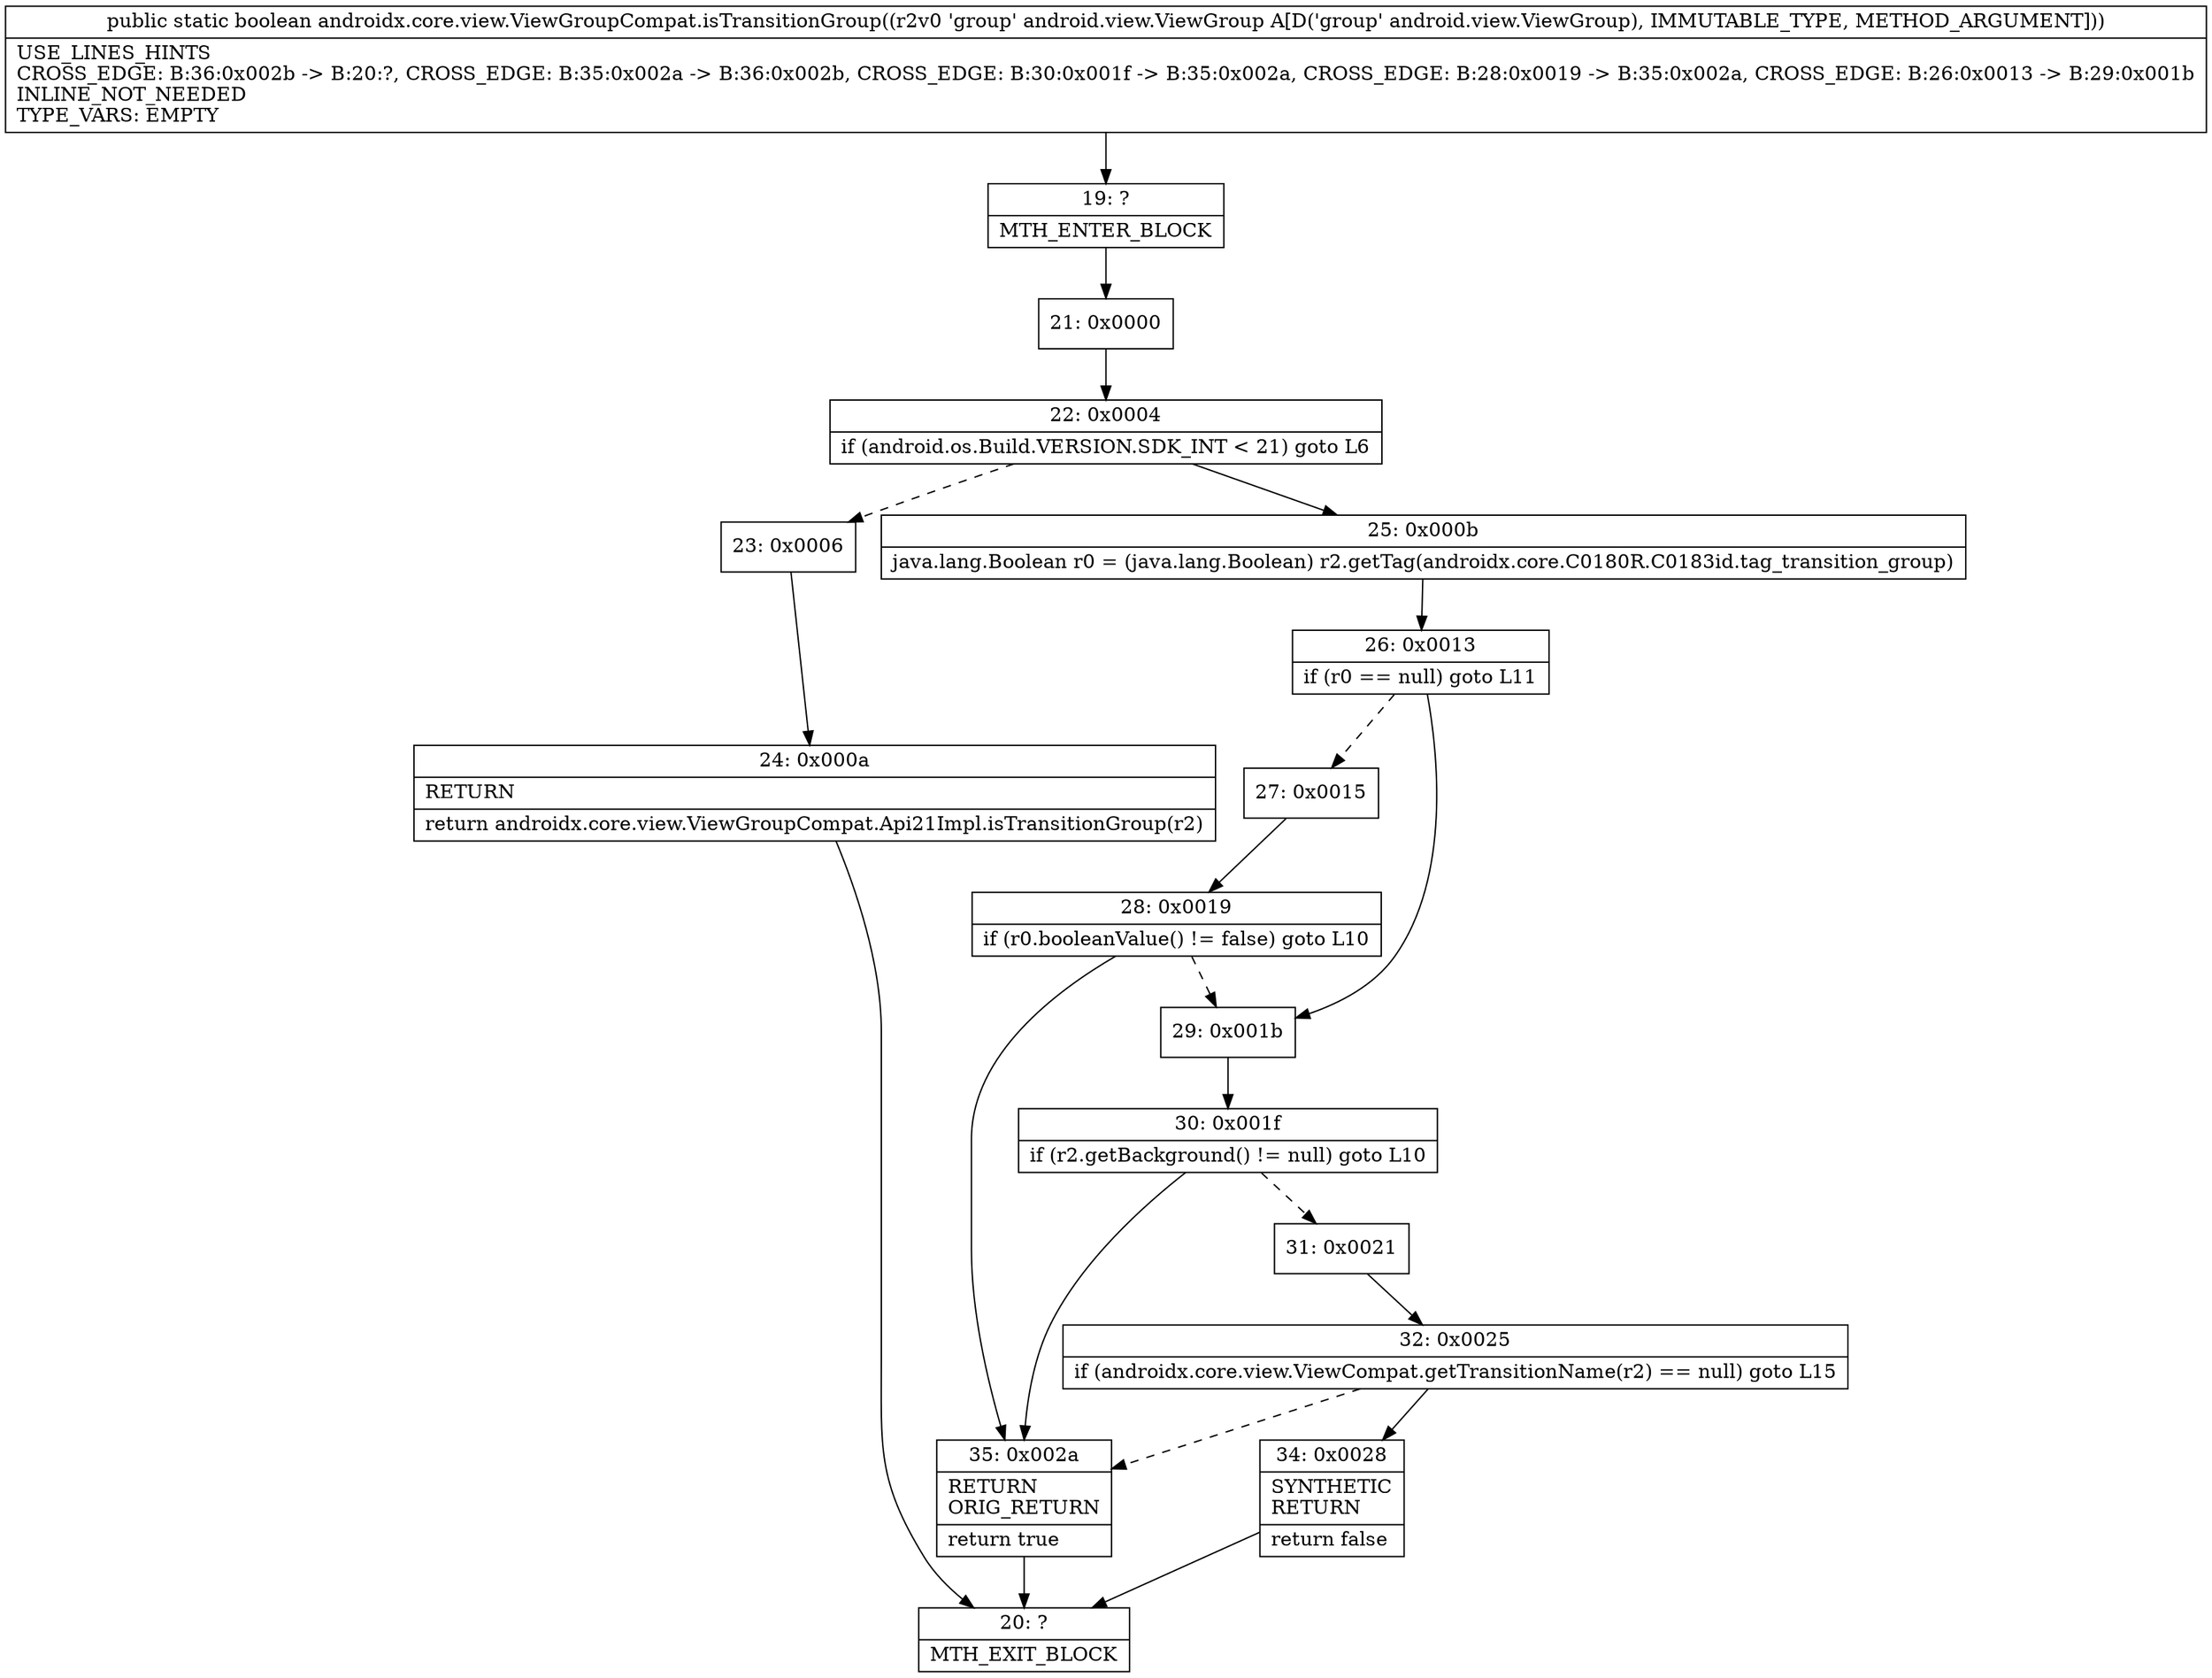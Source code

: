 digraph "CFG forandroidx.core.view.ViewGroupCompat.isTransitionGroup(Landroid\/view\/ViewGroup;)Z" {
Node_19 [shape=record,label="{19\:\ ?|MTH_ENTER_BLOCK\l}"];
Node_21 [shape=record,label="{21\:\ 0x0000}"];
Node_22 [shape=record,label="{22\:\ 0x0004|if (android.os.Build.VERSION.SDK_INT \< 21) goto L6\l}"];
Node_23 [shape=record,label="{23\:\ 0x0006}"];
Node_24 [shape=record,label="{24\:\ 0x000a|RETURN\l|return androidx.core.view.ViewGroupCompat.Api21Impl.isTransitionGroup(r2)\l}"];
Node_20 [shape=record,label="{20\:\ ?|MTH_EXIT_BLOCK\l}"];
Node_25 [shape=record,label="{25\:\ 0x000b|java.lang.Boolean r0 = (java.lang.Boolean) r2.getTag(androidx.core.C0180R.C0183id.tag_transition_group)\l}"];
Node_26 [shape=record,label="{26\:\ 0x0013|if (r0 == null) goto L11\l}"];
Node_27 [shape=record,label="{27\:\ 0x0015}"];
Node_28 [shape=record,label="{28\:\ 0x0019|if (r0.booleanValue() != false) goto L10\l}"];
Node_35 [shape=record,label="{35\:\ 0x002a|RETURN\lORIG_RETURN\l|return true\l}"];
Node_29 [shape=record,label="{29\:\ 0x001b}"];
Node_30 [shape=record,label="{30\:\ 0x001f|if (r2.getBackground() != null) goto L10\l}"];
Node_31 [shape=record,label="{31\:\ 0x0021}"];
Node_32 [shape=record,label="{32\:\ 0x0025|if (androidx.core.view.ViewCompat.getTransitionName(r2) == null) goto L15\l}"];
Node_34 [shape=record,label="{34\:\ 0x0028|SYNTHETIC\lRETURN\l|return false\l}"];
MethodNode[shape=record,label="{public static boolean androidx.core.view.ViewGroupCompat.isTransitionGroup((r2v0 'group' android.view.ViewGroup A[D('group' android.view.ViewGroup), IMMUTABLE_TYPE, METHOD_ARGUMENT]))  | USE_LINES_HINTS\lCROSS_EDGE: B:36:0x002b \-\> B:20:?, CROSS_EDGE: B:35:0x002a \-\> B:36:0x002b, CROSS_EDGE: B:30:0x001f \-\> B:35:0x002a, CROSS_EDGE: B:28:0x0019 \-\> B:35:0x002a, CROSS_EDGE: B:26:0x0013 \-\> B:29:0x001b\lINLINE_NOT_NEEDED\lTYPE_VARS: EMPTY\l}"];
MethodNode -> Node_19;Node_19 -> Node_21;
Node_21 -> Node_22;
Node_22 -> Node_23[style=dashed];
Node_22 -> Node_25;
Node_23 -> Node_24;
Node_24 -> Node_20;
Node_25 -> Node_26;
Node_26 -> Node_27[style=dashed];
Node_26 -> Node_29;
Node_27 -> Node_28;
Node_28 -> Node_29[style=dashed];
Node_28 -> Node_35;
Node_35 -> Node_20;
Node_29 -> Node_30;
Node_30 -> Node_31[style=dashed];
Node_30 -> Node_35;
Node_31 -> Node_32;
Node_32 -> Node_34;
Node_32 -> Node_35[style=dashed];
Node_34 -> Node_20;
}

